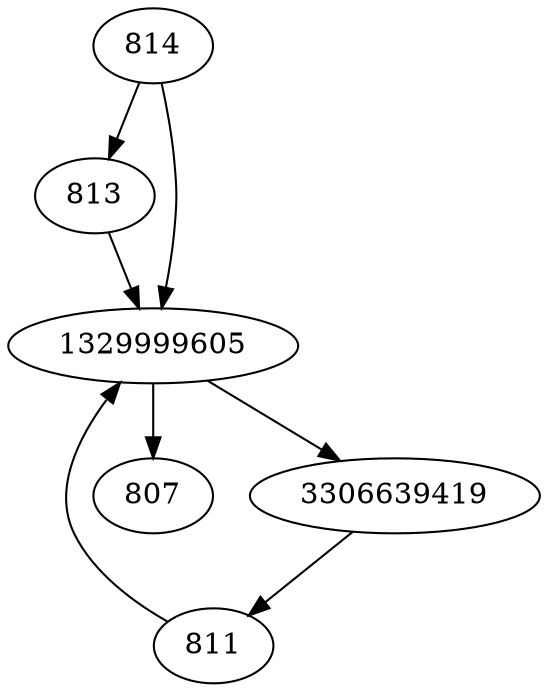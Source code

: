 strict digraph  {
807;
811;
813;
814;
1329999605;
3306639419;
811 -> 1329999605;
813 -> 1329999605;
814 -> 813;
814 -> 1329999605;
1329999605 -> 807;
1329999605 -> 3306639419;
3306639419 -> 811;
}
